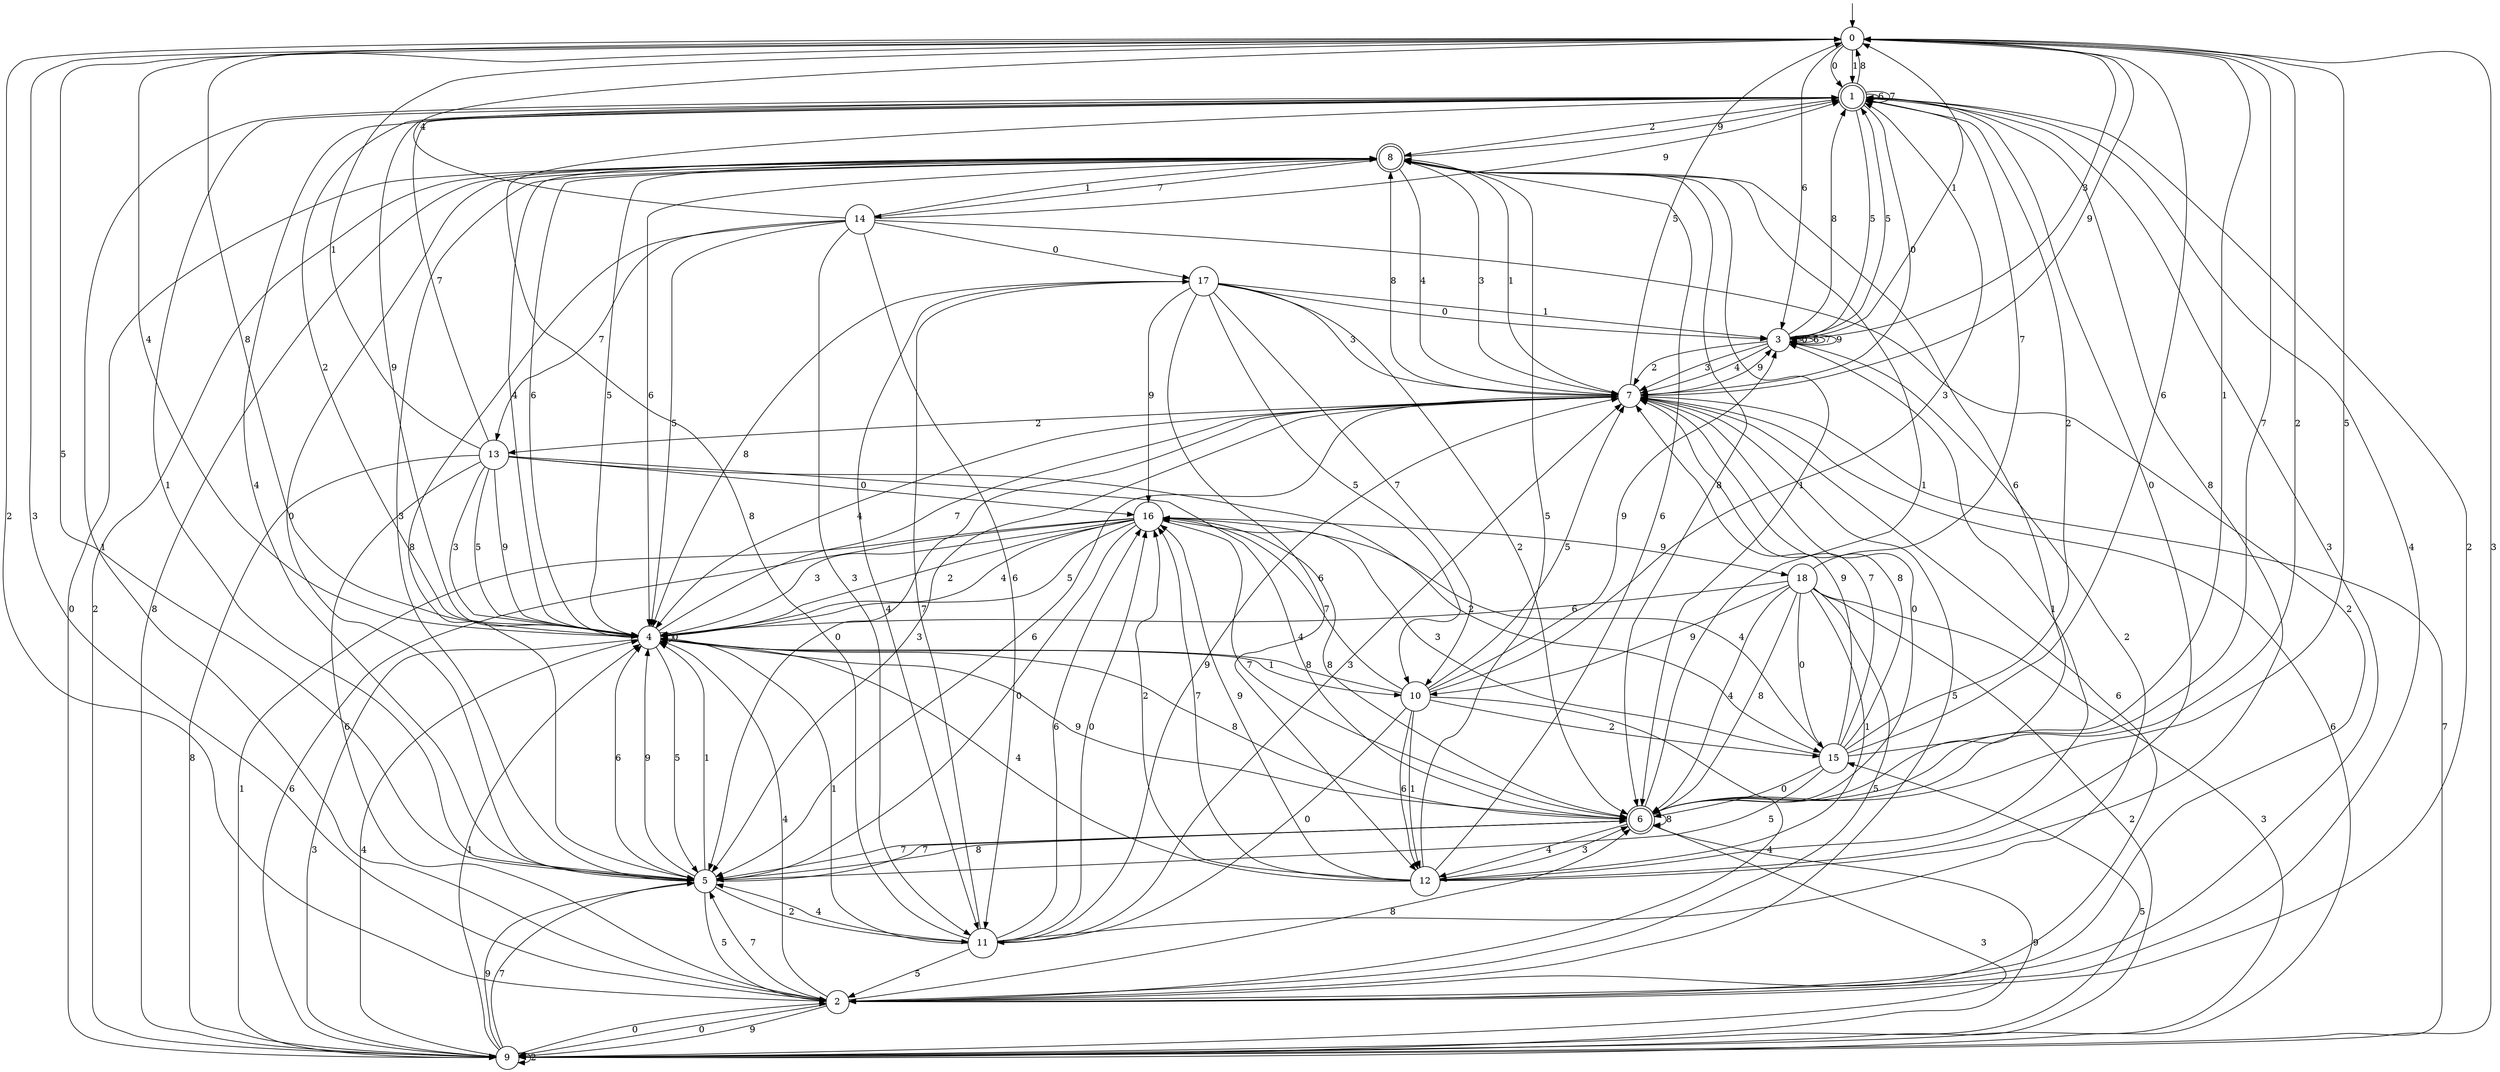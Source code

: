 digraph g {

	s0 [shape="circle" label="0"];
	s1 [shape="doublecircle" label="1"];
	s2 [shape="circle" label="2"];
	s3 [shape="circle" label="3"];
	s4 [shape="circle" label="4"];
	s5 [shape="circle" label="5"];
	s6 [shape="doublecircle" label="6"];
	s7 [shape="circle" label="7"];
	s8 [shape="doublecircle" label="8"];
	s9 [shape="circle" label="9"];
	s10 [shape="circle" label="10"];
	s11 [shape="circle" label="11"];
	s12 [shape="circle" label="12"];
	s13 [shape="circle" label="13"];
	s14 [shape="circle" label="14"];
	s15 [shape="circle" label="15"];
	s16 [shape="circle" label="16"];
	s17 [shape="circle" label="17"];
	s18 [shape="circle" label="18"];
	s0 -> s1 [label="0"];
	s0 -> s1 [label="1"];
	s0 -> s2 [label="2"];
	s0 -> s3 [label="3"];
	s0 -> s4 [label="4"];
	s0 -> s5 [label="5"];
	s0 -> s3 [label="6"];
	s0 -> s6 [label="7"];
	s0 -> s4 [label="8"];
	s0 -> s7 [label="9"];
	s1 -> s7 [label="0"];
	s1 -> s5 [label="1"];
	s1 -> s8 [label="2"];
	s1 -> s2 [label="3"];
	s1 -> s2 [label="4"];
	s1 -> s3 [label="5"];
	s1 -> s1 [label="6"];
	s1 -> s1 [label="7"];
	s1 -> s0 [label="8"];
	s1 -> s4 [label="9"];
	s2 -> s9 [label="0"];
	s2 -> s1 [label="1"];
	s2 -> s1 [label="2"];
	s2 -> s0 [label="3"];
	s2 -> s4 [label="4"];
	s2 -> s7 [label="5"];
	s2 -> s7 [label="6"];
	s2 -> s5 [label="7"];
	s2 -> s6 [label="8"];
	s2 -> s9 [label="9"];
	s3 -> s3 [label="0"];
	s3 -> s0 [label="1"];
	s3 -> s7 [label="2"];
	s3 -> s7 [label="3"];
	s3 -> s7 [label="4"];
	s3 -> s1 [label="5"];
	s3 -> s3 [label="6"];
	s3 -> s3 [label="7"];
	s3 -> s1 [label="8"];
	s3 -> s3 [label="9"];
	s4 -> s4 [label="0"];
	s4 -> s10 [label="1"];
	s4 -> s1 [label="2"];
	s4 -> s9 [label="3"];
	s4 -> s8 [label="4"];
	s4 -> s5 [label="5"];
	s4 -> s8 [label="6"];
	s4 -> s7 [label="7"];
	s4 -> s6 [label="8"];
	s4 -> s6 [label="9"];
	s5 -> s8 [label="0"];
	s5 -> s4 [label="1"];
	s5 -> s11 [label="2"];
	s5 -> s8 [label="3"];
	s5 -> s1 [label="4"];
	s5 -> s2 [label="5"];
	s5 -> s4 [label="6"];
	s5 -> s6 [label="7"];
	s5 -> s6 [label="8"];
	s5 -> s4 [label="9"];
	s6 -> s7 [label="0"];
	s6 -> s8 [label="1"];
	s6 -> s0 [label="2"];
	s6 -> s9 [label="3"];
	s6 -> s12 [label="4"];
	s6 -> s0 [label="5"];
	s6 -> s8 [label="6"];
	s6 -> s5 [label="7"];
	s6 -> s6 [label="8"];
	s6 -> s9 [label="9"];
	s7 -> s5 [label="0"];
	s7 -> s8 [label="1"];
	s7 -> s13 [label="2"];
	s7 -> s5 [label="3"];
	s7 -> s4 [label="4"];
	s7 -> s0 [label="5"];
	s7 -> s5 [label="6"];
	s7 -> s9 [label="7"];
	s7 -> s8 [label="8"];
	s7 -> s3 [label="9"];
	s8 -> s9 [label="0"];
	s8 -> s6 [label="1"];
	s8 -> s9 [label="2"];
	s8 -> s7 [label="3"];
	s8 -> s7 [label="4"];
	s8 -> s4 [label="5"];
	s8 -> s4 [label="6"];
	s8 -> s14 [label="7"];
	s8 -> s6 [label="8"];
	s8 -> s1 [label="9"];
	s9 -> s2 [label="0"];
	s9 -> s4 [label="1"];
	s9 -> s9 [label="2"];
	s9 -> s0 [label="3"];
	s9 -> s4 [label="4"];
	s9 -> s15 [label="5"];
	s9 -> s7 [label="6"];
	s9 -> s5 [label="7"];
	s9 -> s8 [label="8"];
	s9 -> s5 [label="9"];
	s10 -> s11 [label="0"];
	s10 -> s12 [label="1"];
	s10 -> s15 [label="2"];
	s10 -> s1 [label="3"];
	s10 -> s2 [label="4"];
	s10 -> s7 [label="5"];
	s10 -> s12 [label="6"];
	s10 -> s16 [label="7"];
	s10 -> s4 [label="8"];
	s10 -> s3 [label="9"];
	s11 -> s16 [label="0"];
	s11 -> s4 [label="1"];
	s11 -> s3 [label="2"];
	s11 -> s7 [label="3"];
	s11 -> s5 [label="4"];
	s11 -> s2 [label="5"];
	s11 -> s16 [label="6"];
	s11 -> s17 [label="7"];
	s11 -> s1 [label="8"];
	s11 -> s7 [label="9"];
	s12 -> s1 [label="0"];
	s12 -> s3 [label="1"];
	s12 -> s16 [label="2"];
	s12 -> s6 [label="3"];
	s12 -> s4 [label="4"];
	s12 -> s8 [label="5"];
	s12 -> s8 [label="6"];
	s12 -> s16 [label="7"];
	s12 -> s1 [label="8"];
	s12 -> s16 [label="9"];
	s13 -> s16 [label="0"];
	s13 -> s0 [label="1"];
	s13 -> s15 [label="2"];
	s13 -> s4 [label="3"];
	s13 -> s6 [label="4"];
	s13 -> s4 [label="5"];
	s13 -> s2 [label="6"];
	s13 -> s1 [label="7"];
	s13 -> s9 [label="8"];
	s13 -> s4 [label="9"];
	s14 -> s17 [label="0"];
	s14 -> s8 [label="1"];
	s14 -> s2 [label="2"];
	s14 -> s11 [label="3"];
	s14 -> s0 [label="4"];
	s14 -> s4 [label="5"];
	s14 -> s11 [label="6"];
	s14 -> s13 [label="7"];
	s14 -> s5 [label="8"];
	s14 -> s1 [label="9"];
	s15 -> s6 [label="0"];
	s15 -> s0 [label="1"];
	s15 -> s1 [label="2"];
	s15 -> s16 [label="3"];
	s15 -> s16 [label="4"];
	s15 -> s5 [label="5"];
	s15 -> s0 [label="6"];
	s15 -> s7 [label="7"];
	s15 -> s7 [label="8"];
	s15 -> s7 [label="9"];
	s16 -> s5 [label="0"];
	s16 -> s9 [label="1"];
	s16 -> s4 [label="2"];
	s16 -> s4 [label="3"];
	s16 -> s4 [label="4"];
	s16 -> s4 [label="5"];
	s16 -> s9 [label="6"];
	s16 -> s6 [label="7"];
	s16 -> s6 [label="8"];
	s16 -> s18 [label="9"];
	s17 -> s3 [label="0"];
	s17 -> s3 [label="1"];
	s17 -> s6 [label="2"];
	s17 -> s7 [label="3"];
	s17 -> s11 [label="4"];
	s17 -> s10 [label="5"];
	s17 -> s12 [label="6"];
	s17 -> s10 [label="7"];
	s17 -> s4 [label="8"];
	s17 -> s16 [label="9"];
	s18 -> s15 [label="0"];
	s18 -> s12 [label="1"];
	s18 -> s9 [label="2"];
	s18 -> s9 [label="3"];
	s18 -> s6 [label="4"];
	s18 -> s2 [label="5"];
	s18 -> s4 [label="6"];
	s18 -> s1 [label="7"];
	s18 -> s6 [label="8"];
	s18 -> s10 [label="9"];

__start0 [label="" shape="none" width="0" height="0"];
__start0 -> s0;

}
